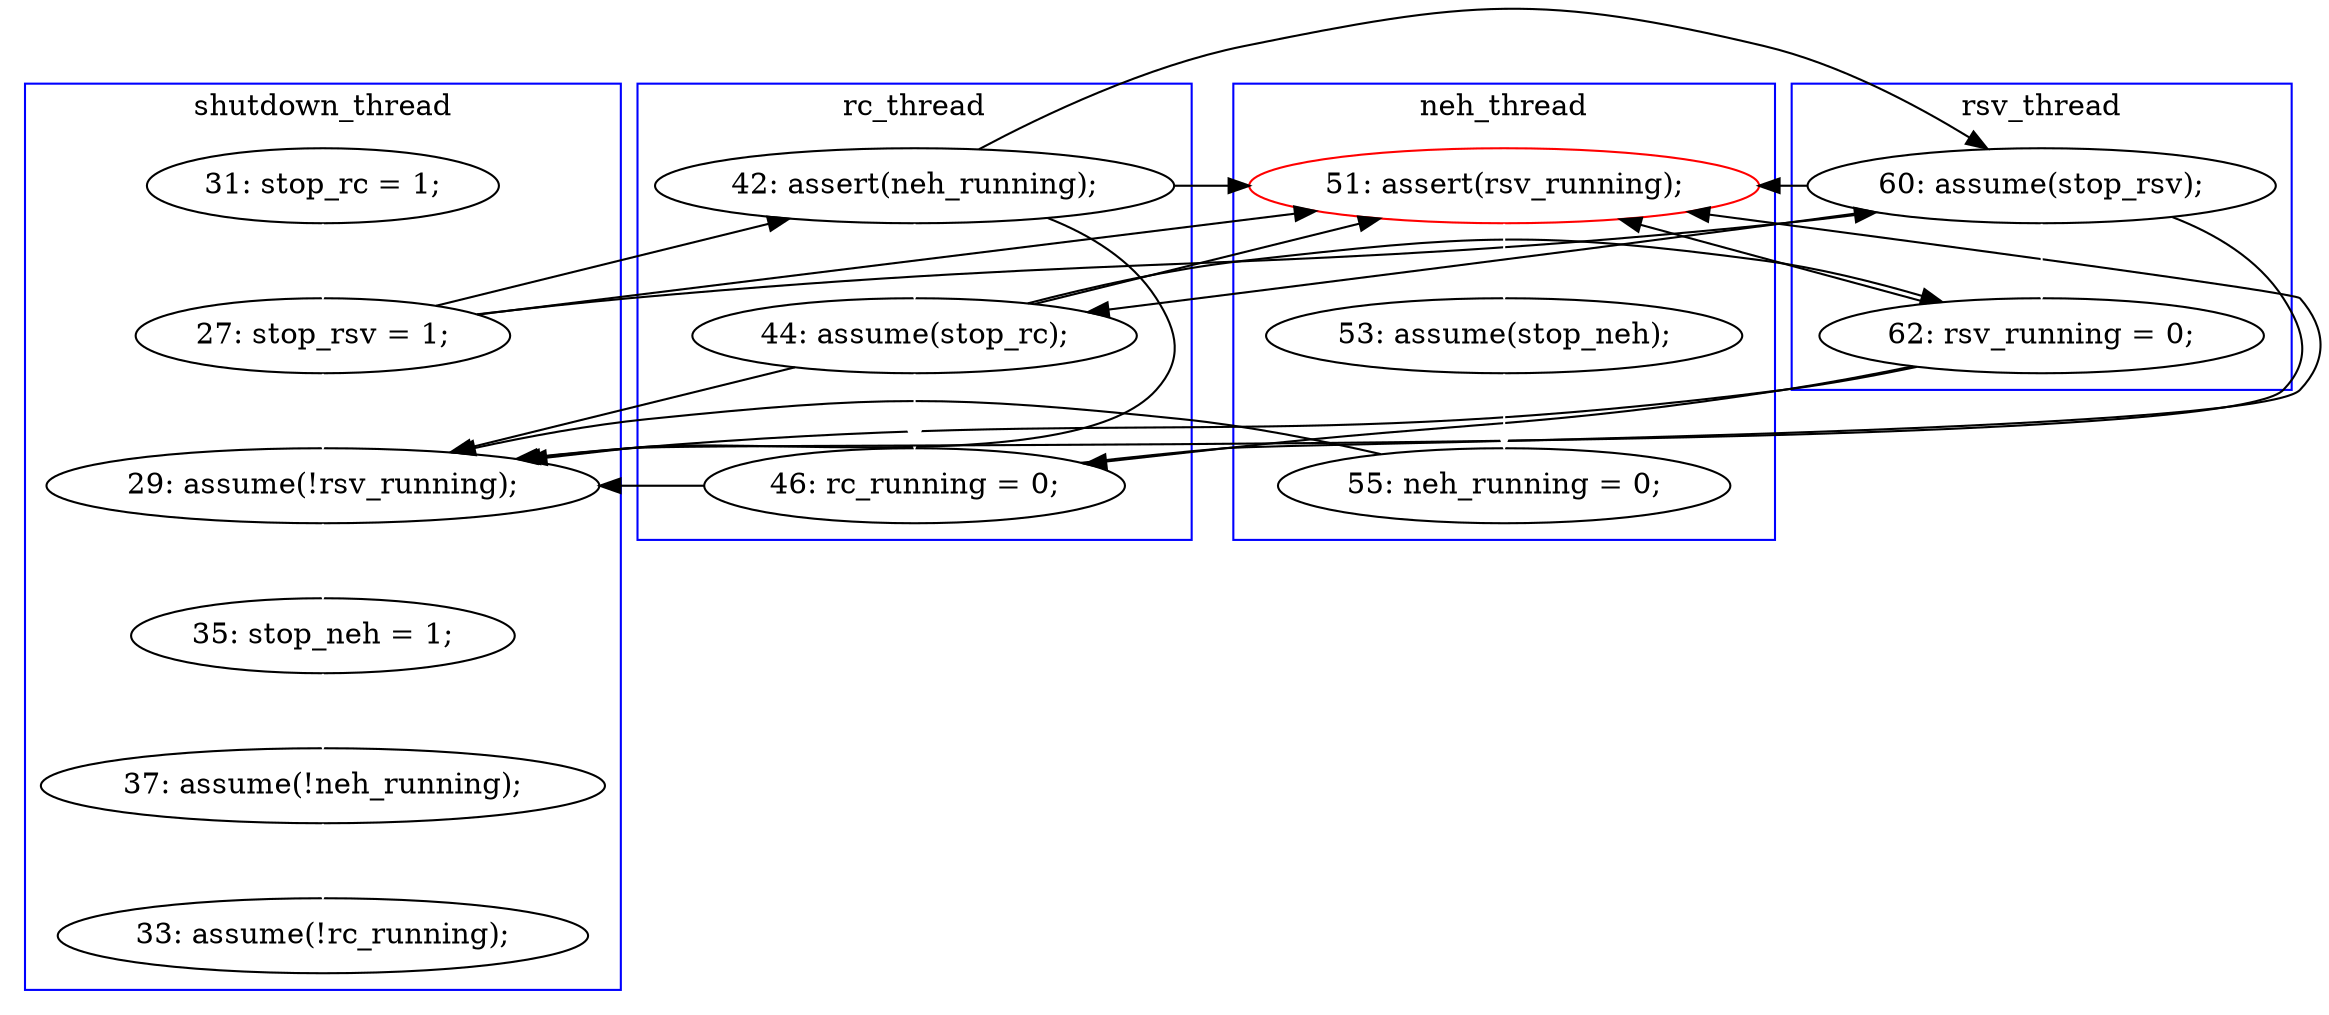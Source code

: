 digraph Counterexample {
	22 -> 23 [color = black, style = solid, constraint = false]
	18 -> 32 [color = black, style = solid, constraint = false]
	29 -> 32 [color = black, style = solid, constraint = false]
	13 -> 32 [color = white, style = solid]
	21 -> 32 [color = black, style = solid, constraint = false]
	13 -> 18 [color = black, style = solid, constraint = false]
	13 -> 24 [color = black, style = solid, constraint = false]
	23 -> 32 [color = black, style = solid, constraint = false]
	22 -> 24 [color = black, style = solid, constraint = false]
	34 -> 35 [color = white, style = solid]
	18 -> 21 [color = white, style = solid]
	12 -> 13 [color = white, style = solid]
	13 -> 19 [color = black, style = solid, constraint = false]
	22 -> 32 [color = black, style = solid, constraint = false]
	19 -> 32 [color = black, style = solid, constraint = false]
	23 -> 24 [color = black, style = solid, constraint = false]
	28 -> 29 [color = white, style = solid]
	24 -> 28 [color = white, style = solid]
	19 -> 22 [color = white, style = solid]
	32 -> 33 [color = white, style = solid]
	21 -> 23 [color = white, style = solid]
	21 -> 24 [color = black, style = solid, constraint = false]
	19 -> 24 [color = black, style = solid, constraint = false]
	18 -> 19 [color = black, style = solid, constraint = false]
	33 -> 34 [color = white, style = solid]
	21 -> 22 [color = black, style = solid, constraint = false]
	19 -> 21 [color = black, style = solid, constraint = false]
	18 -> 24 [color = black, style = solid, constraint = false]
	subgraph cluster3 {
		label = neh_thread
		color = blue
		24  [label = "51: assert(rsv_running);", color = red]
		28  [label = "53: assume(stop_neh);"]
		29  [label = "55: neh_running = 0;"]
	}
	subgraph cluster2 {
		label = rc_thread
		color = blue
		21  [label = "44: assume(stop_rc);"]
		18  [label = "42: assert(neh_running);"]
		23  [label = "46: rc_running = 0;"]
	}
	subgraph cluster4 {
		label = rsv_thread
		color = blue
		22  [label = "62: rsv_running = 0;"]
		19  [label = "60: assume(stop_rsv);"]
	}
	subgraph cluster1 {
		label = shutdown_thread
		color = blue
		13  [label = "27: stop_rsv = 1;"]
		32  [label = "29: assume(!rsv_running);"]
		12  [label = "31: stop_rc = 1;"]
		33  [label = "35: stop_neh = 1;"]
		35  [label = "33: assume(!rc_running);"]
		34  [label = "37: assume(!neh_running);"]
	}
}